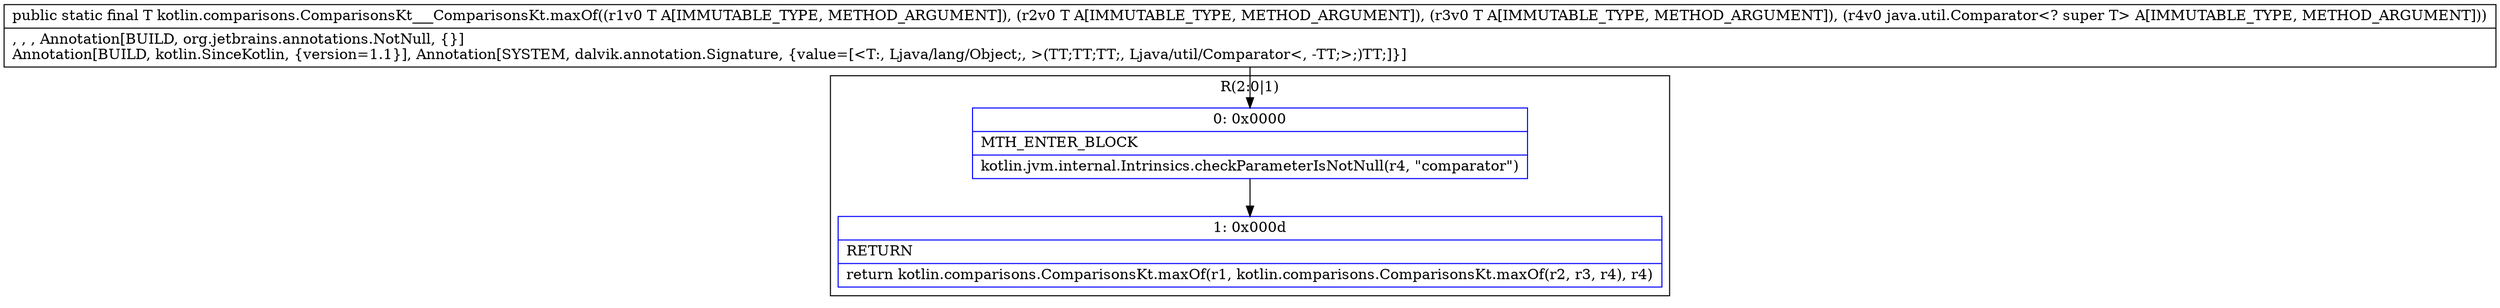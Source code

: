 digraph "CFG forkotlin.comparisons.ComparisonsKt___ComparisonsKt.maxOf(Ljava\/lang\/Object;Ljava\/lang\/Object;Ljava\/lang\/Object;Ljava\/util\/Comparator;)Ljava\/lang\/Object;" {
subgraph cluster_Region_695224955 {
label = "R(2:0|1)";
node [shape=record,color=blue];
Node_0 [shape=record,label="{0\:\ 0x0000|MTH_ENTER_BLOCK\l|kotlin.jvm.internal.Intrinsics.checkParameterIsNotNull(r4, \"comparator\")\l}"];
Node_1 [shape=record,label="{1\:\ 0x000d|RETURN\l|return kotlin.comparisons.ComparisonsKt.maxOf(r1, kotlin.comparisons.ComparisonsKt.maxOf(r2, r3, r4), r4)\l}"];
}
MethodNode[shape=record,label="{public static final T kotlin.comparisons.ComparisonsKt___ComparisonsKt.maxOf((r1v0 T A[IMMUTABLE_TYPE, METHOD_ARGUMENT]), (r2v0 T A[IMMUTABLE_TYPE, METHOD_ARGUMENT]), (r3v0 T A[IMMUTABLE_TYPE, METHOD_ARGUMENT]), (r4v0 java.util.Comparator\<? super T\> A[IMMUTABLE_TYPE, METHOD_ARGUMENT]))  | , , , Annotation[BUILD, org.jetbrains.annotations.NotNull, \{\}]\lAnnotation[BUILD, kotlin.SinceKotlin, \{version=1.1\}], Annotation[SYSTEM, dalvik.annotation.Signature, \{value=[\<T:, Ljava\/lang\/Object;, \>(TT;TT;TT;, Ljava\/util\/Comparator\<, \-TT;\>;)TT;]\}]\l}"];
MethodNode -> Node_0;
Node_0 -> Node_1;
}

